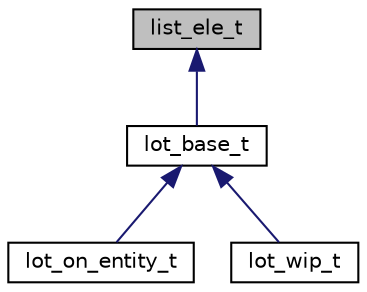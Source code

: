 digraph "list_ele_t"
{
 // LATEX_PDF_SIZE
  edge [fontname="Helvetica",fontsize="10",labelfontname="Helvetica",labelfontsize="10"];
  node [fontname="Helvetica",fontsize="10",shape=record];
  Node1 [label="list_ele_t",height=0.2,width=0.4,color="black", fillcolor="grey75", style="filled", fontcolor="black",tooltip="A node of double-linked list."];
  Node1 -> Node2 [dir="back",color="midnightblue",fontsize="10",style="solid",fontname="Helvetica"];
  Node2 [label="lot_base_t",height=0.2,width=0.4,color="black", fillcolor="white", style="filled",URL="$classlot__base__t.html",tooltip=" "];
  Node2 -> Node3 [dir="back",color="midnightblue",fontsize="10",style="solid",fontname="Helvetica"];
  Node3 [label="lot_on_entity_t",height=0.2,width=0.4,color="black", fillcolor="white", style="filled",URL="$classlot__on__entity__t.html",tooltip=" "];
  Node2 -> Node4 [dir="back",color="midnightblue",fontsize="10",style="solid",fontname="Helvetica"];
  Node4 [label="lot_wip_t",height=0.2,width=0.4,color="black", fillcolor="white", style="filled",URL="$classlot__wip__t.html",tooltip=" "];
}
